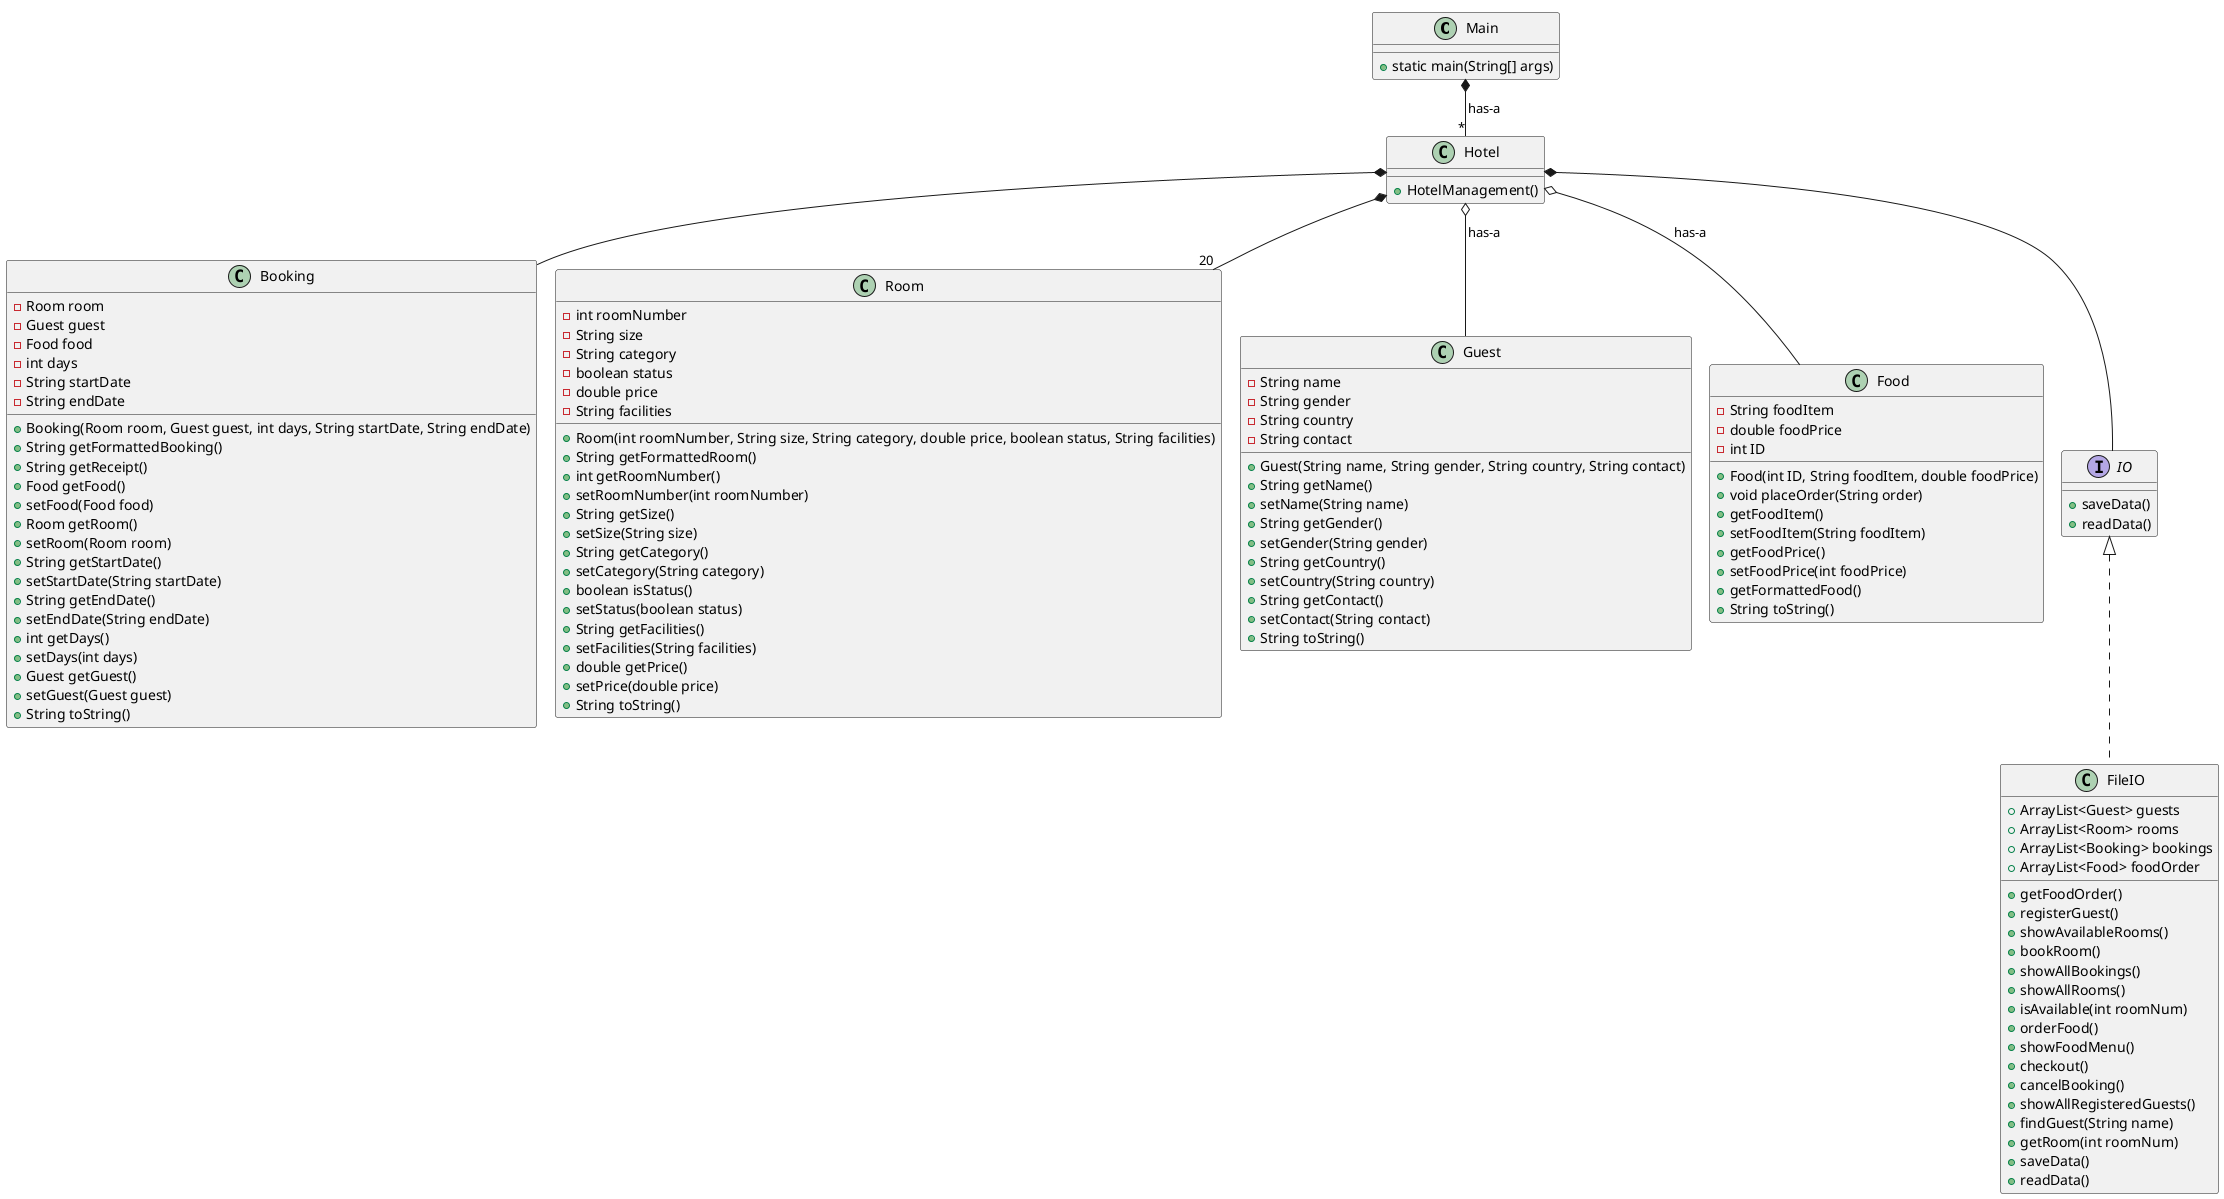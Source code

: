 @startuml

!pragma layout smetana

class Main
class Hotel
class Booking
class Room
class Guest
class Food
class FileIO
interface IO

Main *-- "*" Hotel: has-a
Hotel *-- Booking
Hotel *-- "20" Room
Hotel o-- Guest: has-a
Hotel *-- IO
IO <|.. FileIO
Hotel o-- Food: has-a

Main : + static main(String[] args)

Hotel :  +HotelManagement()

Booking : -Room room
Booking : -Guest guest
Booking : -Food food
Booking : -int days
Booking : -String startDate
Booking : -String endDate

Room : -int roomNumber
Room : -String size
Room : -String category
Room : -boolean status
Room : -double price
Room : -String facilities

Guest : -String name
Guest : -String gender
Guest : -String country
Guest : -String contact

Food : -String foodItem
Food : -double foodPrice
Food : -int ID

FileIO : +ArrayList<Guest> guests
FileIO : +ArrayList<Room> rooms
FileIO : +ArrayList<Booking> bookings
FileIO : +ArrayList<Food> foodOrder

IO : + saveData()
IO : + readData()

FileIO : +getFoodOrder()
FileIO : +registerGuest()
FileIO : +showAvailableRooms()
FileIO : +bookRoom()
FileIO : +showAllBookings()
FileIO : +showAllRooms()
FileIO : +isAvailable(int roomNum)
FileIO : +orderFood()
FileIO : +showFoodMenu()
FileIO : +checkout()
FileIO : +cancelBooking()
FileIO : +showAllRegisteredGuests()
FileIO : +findGuest(String name)
FileIO : +getRoom(int roomNum)
FileIO : +saveData()
FileIO : +readData()

Food : +Food(int ID, String foodItem, double foodPrice)
Food : +void placeOrder(String order)
Food : +getFoodItem()
Food : +setFoodItem(String foodItem)
Food : +getFoodPrice()
Food : +setFoodPrice(int foodPrice)
Food : +getFormattedFood()
Food : +String toString()

Guest : +Guest(String name, String gender, String country, String contact)
Guest : +String getName()
Guest : +setName(String name)
Guest : +String getGender()
Guest : +setGender(String gender)
Guest : +String getCountry()
Guest : +setCountry(String country)
Guest : +String getContact()
Guest : +setContact(String contact)
Guest : +String toString()

Room : +Room(int roomNumber, String size, String category, double price, boolean status, String facilities)
Room : +String getFormattedRoom()
Room : +int getRoomNumber()
Room : +setRoomNumber(int roomNumber)
Room : +String getSize()
Room : +setSize(String size)
Room : +String getCategory()
Room : +setCategory(String category)
Room : +boolean isStatus()
Room : +setStatus(boolean status)
Room : +String getFacilities()
Room : +setFacilities(String facilities)
Room : +double getPrice()
Room : +setPrice(double price)
Room : +String toString()

Booking : +Booking(Room room, Guest guest, int days, String startDate, String endDate)
Booking : +String getFormattedBooking()
Booking : +String getReceipt()
Booking : +Food getFood()
Booking : +setFood(Food food)
Booking : +Room getRoom()
Booking : +setRoom(Room room)
Booking : +String getStartDate()
Booking : +setStartDate(String startDate)
Booking : +String getEndDate()
Booking : +setEndDate(String endDate)
Booking : +int getDays()
Booking : +setDays(int days)
Booking : +Guest getGuest()
Booking : +setGuest(Guest guest)
Booking : +String toString()

@enduml